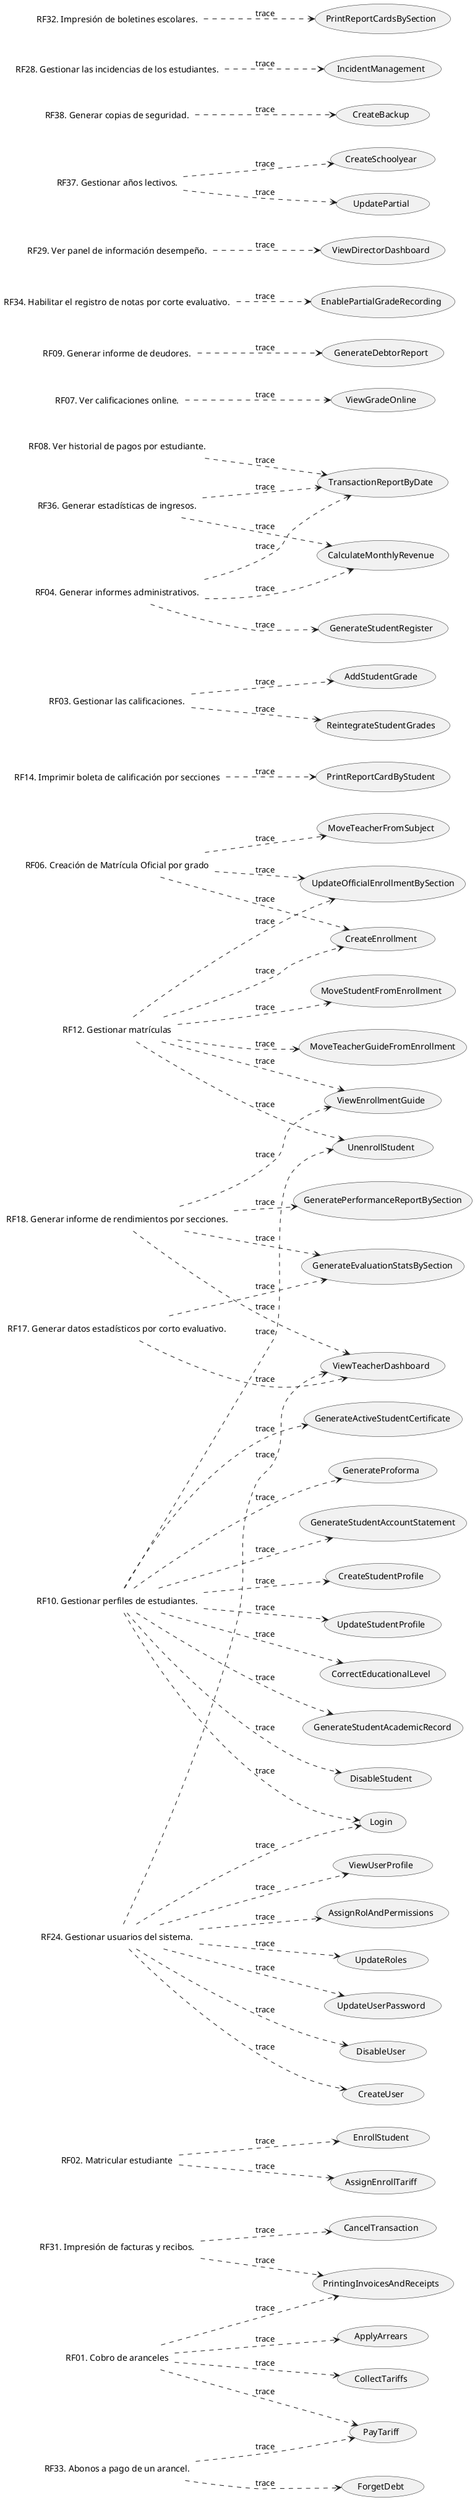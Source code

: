 @startuml
'skinparam BackgroundColor transparent
left to right direction


'Iteration 1
Label RF01 as "RF01. Cobro de aranceles"
Label RF02 as "RF02. Matricular estudiante"
label RF06 as "RF06. Creación de Matrícula Oficial por grado"
label RF12 as "RF12. Gestionar matrículas"
label RF14 as "RF14. Imprimir boleta de calificación por secciones"

'Iteration 2
Label RF03 as "RF03. Gestionar las calificaciones."
Label RF10 as "RF10. Gestionar perfiles de estudiantes."
Label RF24 as "RF24. Gestionar usuarios del sistema."
Label RF33 as "RF33. Abonos a pago de un arancel."

'Iteration 3
Label RF04 as "RF04. Generar informes administrativos."
Label RF07 as "RF07. Ver calificaciones online."
Label RF08 as "RF08. Ver historial de pagos por estudiante."
Label RF31 as "RF31. Impresión de facturas y recibos."
Label RF36 as "RF36. Generar estadísticas de ingresos."

'Iteration 4
Label RF09 as "RF09. Generar informe de deudores."
Label RF34 as "RF34. Habilitar el registro de notas por corte evaluativo."

'Iteration 5
Label RF18 as "RF18. Generar informe de rendimientos por secciones."
Label RF29 as "RF29. Ver panel de información desempeño."
Label RF37 as "RF37. Gestionar años lectivos."
Label RF38 as "RF38. Generar copias de seguridad."

'Iteration 6
Label RF17 as "RF17. Generar datos estadísticos por corto evaluativo."

'Iteration 7
Label RF28 as "RF28. Gestionar las incidencias de los estudiantes."
Label RF32 as "RF32. Impresión de boletines escolares."


'Iteration 1
usecase CU01 as "EnrollStudent"
usecase CU05 as "UpdateOfficialEnrollmentBySection"
usecase CU58 as "PrintingInvoicesAndReceipts"
usecase CU29 as "PrintReportCardByStudent"
usecase CU21 as "MoveTeacherGuideFromEnrollment"
usecase CU03 as "CollectTariffs"

'Iteration 2
usecase CU60 as "PayTariff"
usecase CU11 as "AddStudentGrade"
usecase CU02 as "CreateStudentProfile"
usecase CU69 as "Login"

'Iteration 3
usecase CU15 as "ViewGradeOnline"
usecase CU16 as "UpdateStudentProfile"
usecase CU22 as "MoveTeacherFromSubject"
usecase CU23 as "MoveStudentFromEnrollment"
usecase CU73 as "CancelTransaction"
usecase CU75 as "TransactionReportByDate"

'Iteration 4
usecase CU07 as "GenerateDebtorReport"
usecase CU20 as "CreateEnrollment"
usecase CU46 as "CreateUser"
usecase CU51 as "ViewUserProfile"
usecase CU61 as "EnablePartialGradeRecording"
usecase CU71 as "AssignRolAndPermissions"
usecase CU77 as "CorrectEducationalLevel"
usecase CU78 as "ForgetDebt"

'Iteration 5
usecase CU57 as "ViewDirectorDashboard"
usecase CU72 as "UpdateRoles"
usecase CU79 as "CreateSchoolyear"
usecase CU80 as "CreateBackup"
usecase CU81 as "ViewEnrollmentGuide"
usecase CU82 as "GenerateStudentRegister"
usecase CU83 as "UpdateUserPassword"
usecase CU85 as "ApplyArrears"

'Iteration 6
usecase CU10 as "GenerateStudentAcademicRecord"
usecase CU18 as "DisableStudent"
usecase CU26 as "UnenrollStudent"
usecase CU31 as "GenerateEvaluationStatsBySection"
usecase CU32 as "GeneratePerformanceReportBySection"
usecase CU50 as "DisableUser"
usecase CU74 as "GenerateProforma"
usecase CU87 as "CalculateMonthlyRevenue"
usecase CU89 as "ViewTeacherDashboard"
usecase CU91 as "GenerateStudentAccountStatement"
usecase CU92 as "GenerateActiveStudentCertificate"

'Iteration 7
usecase CU40 as "IncidentManagement"
usecase CU59 as "PrintReportCardsBySection"
usecase CU86 as "UpdatePartial"
usecase CU88 as "AssignEnrollTariff"
usecase CU93 as "ReintegrateStudentGrades"



'Iteration 1
RF01 ..> CU03 : trace
RF01 ..> CU58 : trace
RF02 ..> CU01 : trace
RF06 ..> CU05 : trace
RF12 ..> CU05 : trace
RF12 ..> CU21 : trace
RF14 ..> CU29 : trace

'Iteration 2
RF01 ..> CU60 : trace
RF06 ..> CU22 : trace
RF10 ..> CU02 : trace
RF10 ..> CU69 : trace
RF24 ..> CU69 : trace
RF33 ..> CU60 : trace
RF03 ..> CU11 : trace
RF07 ..> CU15 : trace

'Iteration 3
RF08 ..> CU75 : trace
RF04 ..> CU75 : trace
RF36 ..> CU75 : trace
RF31 ..> CU73 : trace
RF31 ..> CU58 : trace
RF10 ..> CU16 : trace
RF12 ..> CU23 : trace

'Iteration 4
RF09 ..> CU07 : trace
RF06 ..> CU20 : trace
RF12 ..> CU20 : trace
RF24 ..> CU46 : trace
RF24 ..> CU51 : trace
RF34 ..> CU61 : trace
RF24 ..> CU71 : trace
RF10 ..> CU77 : trace
RF33 ..> CU78 : trace

'Iteration 5
RF29 ..> CU57 : trace
RF24 ..> CU72 : trace
RF37 ..> CU79 : trace
RF38 ..> CU80 : trace
RF12 ..> CU81 : trace
RF18 ..> CU81 : trace
RF04 ..> CU82 : trace
RF24 ..> CU83 : trace
RF01 ..> CU85 : trace

'Iteration 6
RF24 ..> CU50 : trace
RF10 ..> CU18 : trace
RF10 ..> CU26 : trace
RF10 ..> CU10 : trace
RF10 ..> CU74 : trace
RF10 ..> CU91 : trace
RF10 ..> CU92 : trace
RF12 ..> CU26 : trace
RF04 ..> CU87 : trace
RF36 ..> CU87 : trace
RF17 ..> CU31 : trace
RF17 ..> CU89 : trace
RF18 ..> CU89 : trace
RF24 ..> CU89 : trace
RF18 ..> CU31 : trace
RF18 ..> CU32 : trace

'Iteration 7
RF02 ..> CU88 : trace
RF03 ..> CU93 : trace
RF28 ..> CU40 : trace
RF32 ..> CU59 : trace
RF37 ..> CU86 : trace



@enduml